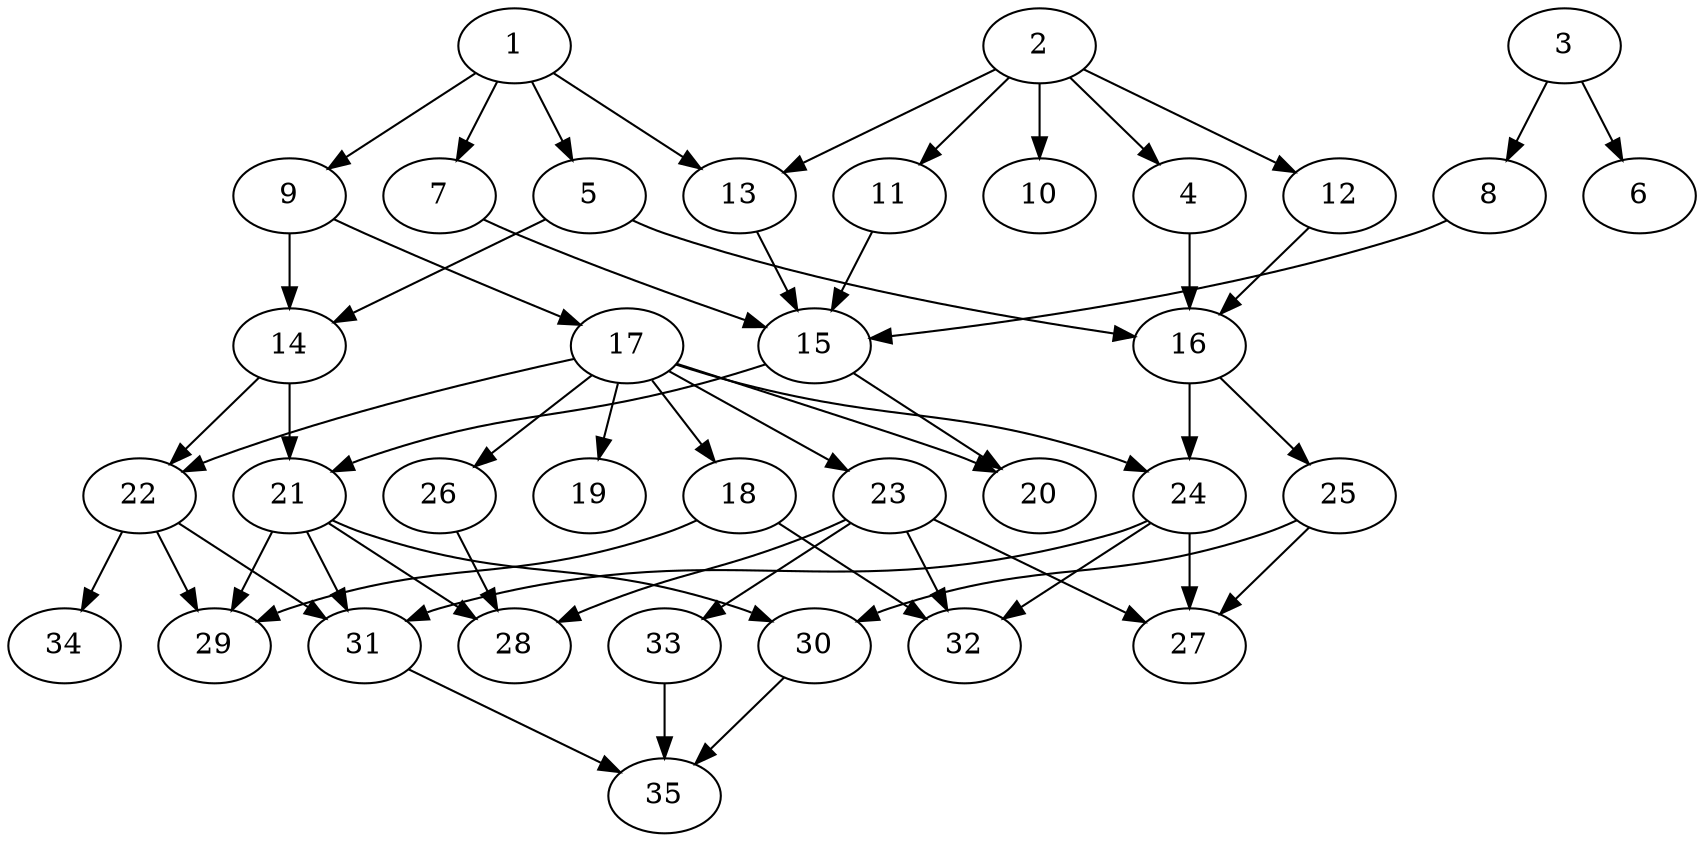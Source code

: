 // DAG (tier=2-normal, mode=data, n=35, ccr=0.432, fat=0.603, density=0.420, regular=0.481, jump=0.196, mindata=2097152, maxdata=16777216)
// DAG automatically generated by daggen at Sun Aug 24 16:33:34 2025
// /home/ermia/Project/Environments/daggen/bin/daggen --dot --ccr 0.432 --fat 0.603 --regular 0.481 --density 0.420 --jump 0.196 --mindata 2097152 --maxdata 16777216 -n 35 
digraph G {
  1 [size="57718311847245896", alpha="0.00", expect_size="28859155923622948"]
  1 -> 5 [size ="48398946271232"]
  1 -> 7 [size ="48398946271232"]
  1 -> 9 [size ="48398946271232"]
  1 -> 13 [size ="48398946271232"]
  2 [size="1936786982504088320", alpha="0.10", expect_size="968393491252044160"]
  2 -> 4 [size ="1125076422361088"]
  2 -> 10 [size ="1125076422361088"]
  2 -> 11 [size ="1125076422361088"]
  2 -> 12 [size ="1125076422361088"]
  2 -> 13 [size ="1125076422361088"]
  3 [size="4654252546963195904", alpha="0.14", expect_size="2327126273481597952"]
  3 -> 6 [size ="2121791153635328"]
  3 -> 8 [size ="2121791153635328"]
  4 [size="50430689085132592", alpha="0.18", expect_size="25215344542566296"]
  4 -> 16 [size ="1153425848926208"]
  5 [size="1957433163744232341504", alpha="0.12", expect_size="978716581872116170752"]
  5 -> 14 [size ="1251837474766848"]
  5 -> 16 [size ="1251837474766848"]
  6 [size="26081537035255560", alpha="0.10", expect_size="13040768517627780"]
  7 [size="3658779335397168119808", alpha="0.01", expect_size="1829389667698584059904"]
  7 -> 15 [size ="1899535722872832"]
  8 [size="1559043369474222080", alpha="0.09", expect_size="779521684737111040"]
  8 -> 15 [size ="579284552908800"]
  9 [size="2830628501628672", alpha="0.18", expect_size="1415314250814336"]
  9 -> 14 [size ="279281087283200"]
  9 -> 17 [size ="279281087283200"]
  10 [size="36222461258464056", alpha="0.10", expect_size="18111230629232028"]
  11 [size="303395089982288822272", alpha="0.20", expect_size="151697544991144411136"]
  11 -> 15 [size ="361212151857152"]
  12 [size="199792876174857732096", alpha="0.19", expect_size="99896438087428866048"]
  12 -> 16 [size ="273407224578048"]
  13 [size="7217885868025195", alpha="0.17", expect_size="3608942934012597"]
  13 -> 15 [size ="679326261444608"]
  14 [size="65585406885534848", alpha="0.19", expect_size="32792703442767424"]
  14 -> 21 [size ="53228746047488"]
  14 -> 22 [size ="53228746047488"]
  15 [size="92341485418741497856", alpha="0.12", expect_size="46170742709370748928"]
  15 -> 20 [size ="163438571552768"]
  15 -> 21 [size ="163438571552768"]
  16 [size="1283554644737946288128", alpha="0.17", expect_size="641777322368973144064"]
  16 -> 24 [size ="944857312919552"]
  16 -> 25 [size ="944857312919552"]
  17 [size="2730595610170328576", alpha="0.07", expect_size="1365297805085164288"]
  17 -> 18 [size ="1508507438284800"]
  17 -> 19 [size ="1508507438284800"]
  17 -> 20 [size ="1508507438284800"]
  17 -> 22 [size ="1508507438284800"]
  17 -> 23 [size ="1508507438284800"]
  17 -> 24 [size ="1508507438284800"]
  17 -> 26 [size ="1508507438284800"]
  18 [size="105470897217922400256", alpha="0.10", expect_size="52735448608961200128"]
  18 -> 29 [size ="178585042157568"]
  18 -> 32 [size ="178585042157568"]
  19 [size="17205760214844544", alpha="0.01", expect_size="8602880107422272"]
  20 [size="50091109455946480", alpha="0.07", expect_size="25045554727973240"]
  21 [size="1003865511092349440", alpha="0.09", expect_size="501932755546174720"]
  21 -> 28 [size ="514821925634048"]
  21 -> 29 [size ="514821925634048"]
  21 -> 30 [size ="514821925634048"]
  21 -> 31 [size ="514821925634048"]
  22 [size="82821465680126000", alpha="0.03", expect_size="41410732840063000"]
  22 -> 29 [size ="2212118887661568"]
  22 -> 31 [size ="2212118887661568"]
  22 -> 34 [size ="2212118887661568"]
  23 [size="6428227118615048", alpha="0.16", expect_size="3214113559307524"]
  23 -> 27 [size ="229803869339648"]
  23 -> 28 [size ="229803869339648"]
  23 -> 32 [size ="229803869339648"]
  23 -> 33 [size ="229803869339648"]
  24 [size="261914010104385984", alpha="0.18", expect_size="130957005052192992"]
  24 -> 27 [size ="111206778011648"]
  24 -> 31 [size ="111206778011648"]
  24 -> 32 [size ="111206778011648"]
  25 [size="667907478056715392", alpha="0.11", expect_size="333953739028357696"]
  25 -> 27 [size ="434503126351872"]
  25 -> 30 [size ="434503126351872"]
  26 [size="15012729479966748", alpha="0.09", expect_size="7506364739983374"]
  26 -> 28 [size ="1088080647815168"]
  27 [size="85131970916451876864", alpha="0.01", expect_size="42565985458225938432"]
  28 [size="69789544538047360", alpha="0.06", expect_size="34894772269023680"]
  29 [size="313677517385429888", alpha="0.03", expect_size="156838758692714944"]
  30 [size="63631136366253736", alpha="0.07", expect_size="31815568183126868"]
  30 -> 35 [size ="112124953100288"]
  31 [size="7323178799456748", alpha="0.11", expect_size="3661589399728374"]
  31 -> 35 [size ="597409155514368"]
  32 [size="3551168096687123070976", alpha="0.05", expect_size="1775584048343561535488"]
  33 [size="256274392925075406848", alpha="0.19", expect_size="128137196462537703424"]
  33 -> 35 [size ="322770223235072"]
  34 [size="2736255106058337386496", alpha="0.19", expect_size="1368127553029168693248"]
  35 [size="360302109596714008576", alpha="0.04", expect_size="180151054798357004288"]
}